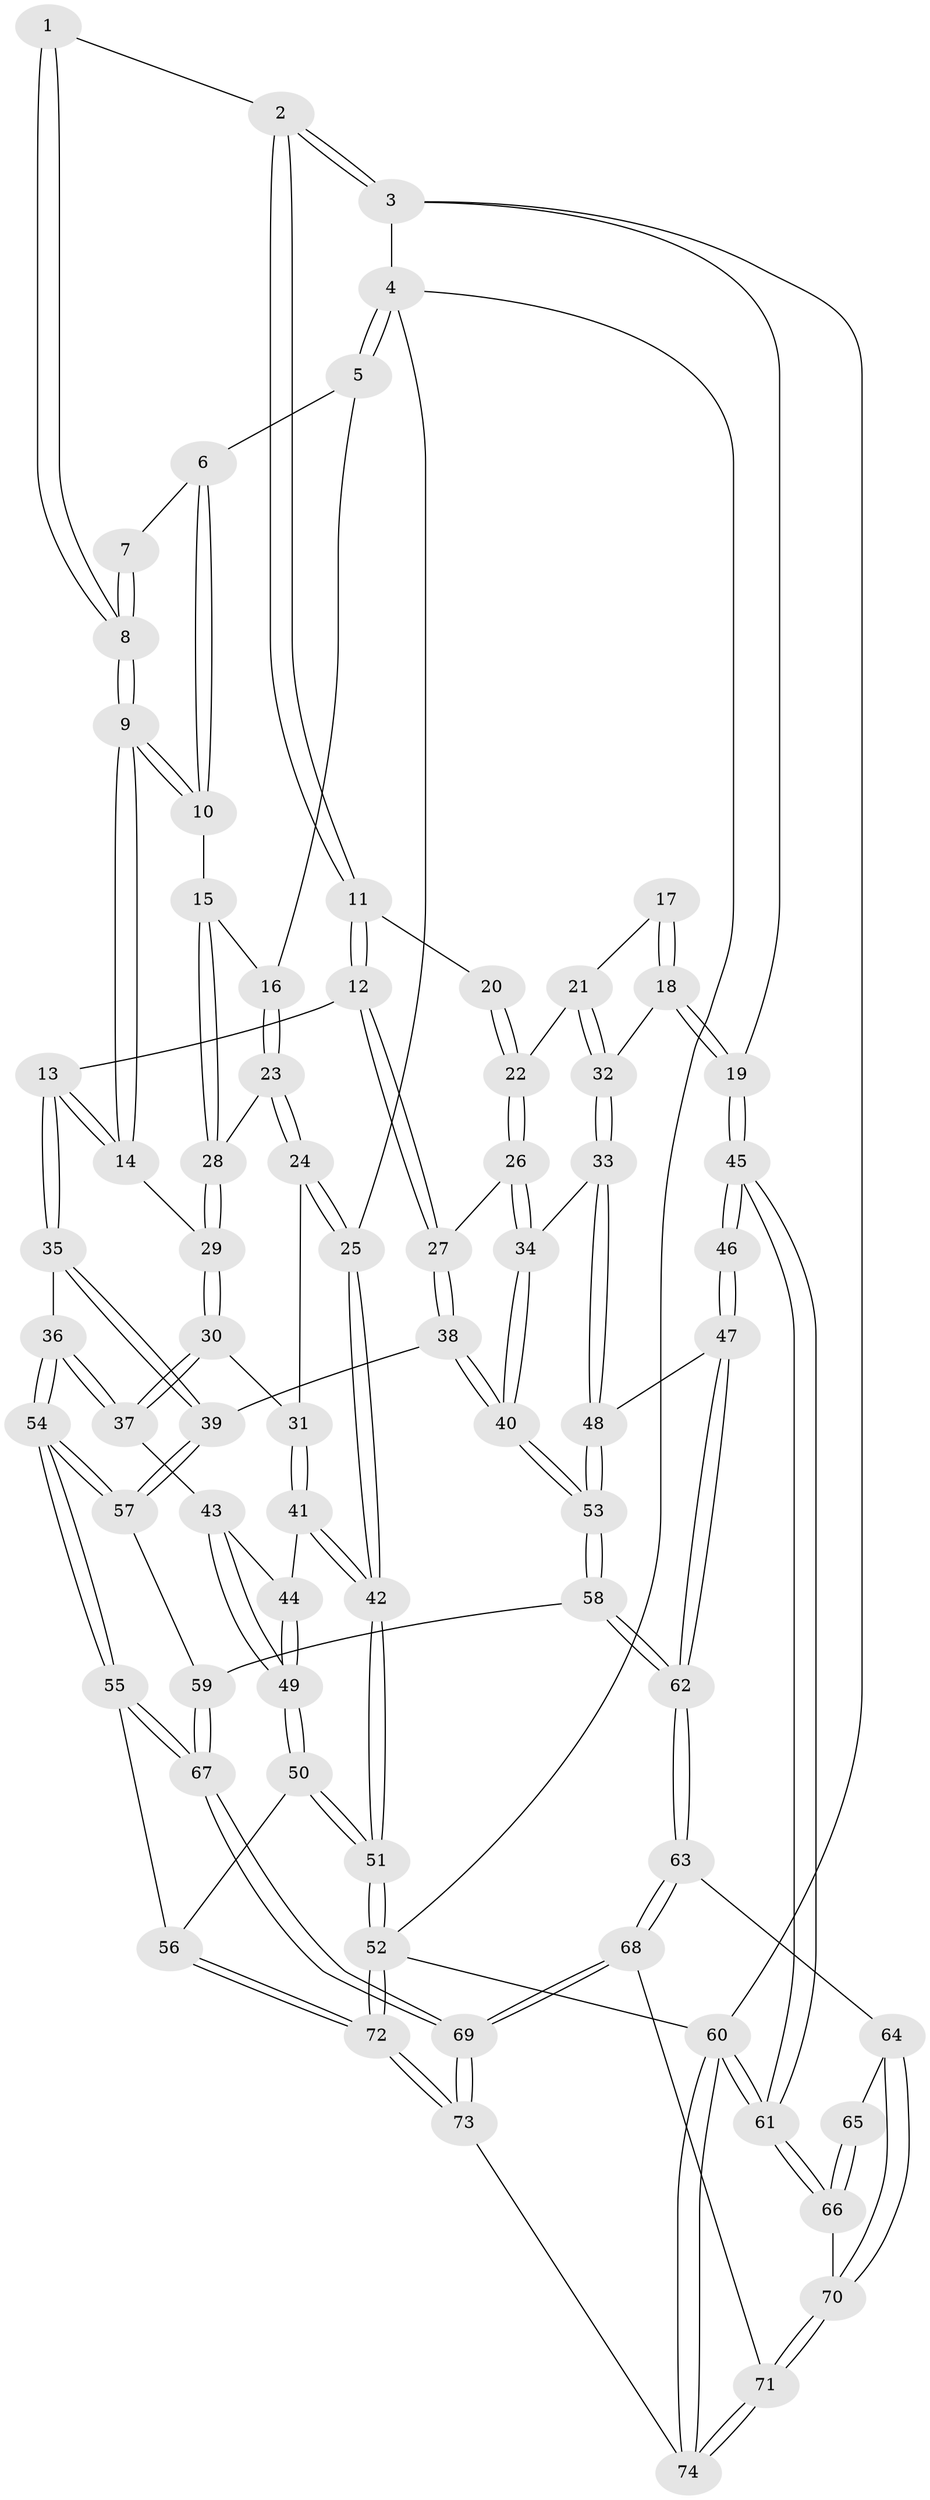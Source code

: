 // coarse degree distribution, {2: 0.023255813953488372, 5: 0.27906976744186046, 7: 0.023255813953488372, 4: 0.4418604651162791, 3: 0.16279069767441862, 6: 0.06976744186046512}
// Generated by graph-tools (version 1.1) at 2025/24/03/03/25 07:24:32]
// undirected, 74 vertices, 182 edges
graph export_dot {
graph [start="1"]
  node [color=gray90,style=filled];
  1 [pos="+0.502201334785263+0"];
  2 [pos="+0.630418931576053+0"];
  3 [pos="+1+0"];
  4 [pos="+0+0"];
  5 [pos="+0.016843992949403523+0"];
  6 [pos="+0.05357155921511347+0"];
  7 [pos="+0.2944268521633838+0"];
  8 [pos="+0.3587826292446908+0.11531366789956171"];
  9 [pos="+0.3508637862968245+0.1487102340779833"];
  10 [pos="+0.2865206793063123+0.12049550390118154"];
  11 [pos="+0.6354167081742169+0"];
  12 [pos="+0.5407953958186049+0.19063493122361763"];
  13 [pos="+0.44215520459678276+0.22838769326788189"];
  14 [pos="+0.40710113250251345+0.21062689627627157"];
  15 [pos="+0.19186200773376325+0.18379660593291106"];
  16 [pos="+0.11348057381321025+0.11541997649130199"];
  17 [pos="+0.7939979944146458+0.08090347963828834"];
  18 [pos="+1+0.15930886260046065"];
  19 [pos="+1+0.14338703272171652"];
  20 [pos="+0.6932692365575088+0.021406777775513475"];
  21 [pos="+0.8469203898600072+0.2199610284852214"];
  22 [pos="+0.7732303059838642+0.20724015385892894"];
  23 [pos="+0.05390599904097548+0.21488859219025097"];
  24 [pos="+0.03340086301617458+0.23919044450325042"];
  25 [pos="+0+0.17475944926789325"];
  26 [pos="+0.6540323337457257+0.3026297001485769"];
  27 [pos="+0.6458645760207816+0.29960966436031083"];
  28 [pos="+0.19083328422647197+0.20607700434993684"];
  29 [pos="+0.1998248628136209+0.28158534137621927"];
  30 [pos="+0.17385190531723133+0.3345208683353246"];
  31 [pos="+0.1205724675763311+0.3431423055174407"];
  32 [pos="+0.9032776285501433+0.2479421040574815"];
  33 [pos="+0.7810991283141208+0.41410760183192996"];
  34 [pos="+0.7760985094325356+0.41183255724529677"];
  35 [pos="+0.3872704060030577+0.43498744391368627"];
  36 [pos="+0.386040863888522+0.43545882977907313"];
  37 [pos="+0.2806769789002489+0.4269060006704385"];
  38 [pos="+0.5243074469396338+0.48816848531408763"];
  39 [pos="+0.4584148562504328+0.47549682921453457"];
  40 [pos="+0.5552686877074473+0.513726037149174"];
  41 [pos="+0.053628455777156275+0.424958049921136"];
  42 [pos="+0+0.5385110903774962"];
  43 [pos="+0.22703177548947168+0.49222859433591"];
  44 [pos="+0.10286079784199093+0.4710303320976291"];
  45 [pos="+1+0.5463817759409921"];
  46 [pos="+1+0.5609035479079323"];
  47 [pos="+0.8594989541346553+0.5060051478673901"];
  48 [pos="+0.807376703362954+0.4628430754276111"];
  49 [pos="+0.17435870439109089+0.6301427365924714"];
  50 [pos="+0.1657653174884185+0.7146917418883665"];
  51 [pos="+0+0.8017817794804735"];
  52 [pos="+0+1"];
  53 [pos="+0.6146961444240452+0.6296457621063973"];
  54 [pos="+0.2921872297743632+0.7085894972688257"];
  55 [pos="+0.2727064165047689+0.7303880100334349"];
  56 [pos="+0.239538799938771+0.7346145280903681"];
  57 [pos="+0.44157131949123457+0.6461214176965341"];
  58 [pos="+0.6158201882365857+0.6696348153670644"];
  59 [pos="+0.5785069182455931+0.6917304450335857"];
  60 [pos="+1+1"];
  61 [pos="+1+1"];
  62 [pos="+0.720335560360128+0.7300119845993768"];
  63 [pos="+0.7207326778068746+0.7305527879027341"];
  64 [pos="+0.7363248422710819+0.7423354740040358"];
  65 [pos="+0.9298873430727079+0.6738209457925758"];
  66 [pos="+0.8986374735838812+0.8695331536943195"];
  67 [pos="+0.4670822677306684+0.8622584938787321"];
  68 [pos="+0.6158660207324017+0.877439694169017"];
  69 [pos="+0.4878456606662837+0.9290489776203027"];
  70 [pos="+0.7954677106306781+0.8466804646978352"];
  71 [pos="+0.7462112502863953+0.914485897872735"];
  72 [pos="+0.26069500245035915+1"];
  73 [pos="+0.47717048898362213+1"];
  74 [pos="+0.6804105003392131+1"];
  1 -- 2;
  1 -- 8;
  1 -- 8;
  2 -- 3;
  2 -- 3;
  2 -- 11;
  2 -- 11;
  3 -- 4;
  3 -- 19;
  3 -- 60;
  4 -- 5;
  4 -- 5;
  4 -- 25;
  4 -- 52;
  5 -- 6;
  5 -- 16;
  6 -- 7;
  6 -- 10;
  6 -- 10;
  7 -- 8;
  7 -- 8;
  8 -- 9;
  8 -- 9;
  9 -- 10;
  9 -- 10;
  9 -- 14;
  9 -- 14;
  10 -- 15;
  11 -- 12;
  11 -- 12;
  11 -- 20;
  12 -- 13;
  12 -- 27;
  12 -- 27;
  13 -- 14;
  13 -- 14;
  13 -- 35;
  13 -- 35;
  14 -- 29;
  15 -- 16;
  15 -- 28;
  15 -- 28;
  16 -- 23;
  16 -- 23;
  17 -- 18;
  17 -- 18;
  17 -- 21;
  18 -- 19;
  18 -- 19;
  18 -- 32;
  19 -- 45;
  19 -- 45;
  20 -- 22;
  20 -- 22;
  21 -- 22;
  21 -- 32;
  21 -- 32;
  22 -- 26;
  22 -- 26;
  23 -- 24;
  23 -- 24;
  23 -- 28;
  24 -- 25;
  24 -- 25;
  24 -- 31;
  25 -- 42;
  25 -- 42;
  26 -- 27;
  26 -- 34;
  26 -- 34;
  27 -- 38;
  27 -- 38;
  28 -- 29;
  28 -- 29;
  29 -- 30;
  29 -- 30;
  30 -- 31;
  30 -- 37;
  30 -- 37;
  31 -- 41;
  31 -- 41;
  32 -- 33;
  32 -- 33;
  33 -- 34;
  33 -- 48;
  33 -- 48;
  34 -- 40;
  34 -- 40;
  35 -- 36;
  35 -- 39;
  35 -- 39;
  36 -- 37;
  36 -- 37;
  36 -- 54;
  36 -- 54;
  37 -- 43;
  38 -- 39;
  38 -- 40;
  38 -- 40;
  39 -- 57;
  39 -- 57;
  40 -- 53;
  40 -- 53;
  41 -- 42;
  41 -- 42;
  41 -- 44;
  42 -- 51;
  42 -- 51;
  43 -- 44;
  43 -- 49;
  43 -- 49;
  44 -- 49;
  44 -- 49;
  45 -- 46;
  45 -- 46;
  45 -- 61;
  45 -- 61;
  46 -- 47;
  46 -- 47;
  47 -- 48;
  47 -- 62;
  47 -- 62;
  48 -- 53;
  48 -- 53;
  49 -- 50;
  49 -- 50;
  50 -- 51;
  50 -- 51;
  50 -- 56;
  51 -- 52;
  51 -- 52;
  52 -- 72;
  52 -- 72;
  52 -- 60;
  53 -- 58;
  53 -- 58;
  54 -- 55;
  54 -- 55;
  54 -- 57;
  54 -- 57;
  55 -- 56;
  55 -- 67;
  55 -- 67;
  56 -- 72;
  56 -- 72;
  57 -- 59;
  58 -- 59;
  58 -- 62;
  58 -- 62;
  59 -- 67;
  59 -- 67;
  60 -- 61;
  60 -- 61;
  60 -- 74;
  60 -- 74;
  61 -- 66;
  61 -- 66;
  62 -- 63;
  62 -- 63;
  63 -- 64;
  63 -- 68;
  63 -- 68;
  64 -- 65;
  64 -- 70;
  64 -- 70;
  65 -- 66;
  65 -- 66;
  66 -- 70;
  67 -- 69;
  67 -- 69;
  68 -- 69;
  68 -- 69;
  68 -- 71;
  69 -- 73;
  69 -- 73;
  70 -- 71;
  70 -- 71;
  71 -- 74;
  71 -- 74;
  72 -- 73;
  72 -- 73;
  73 -- 74;
}

